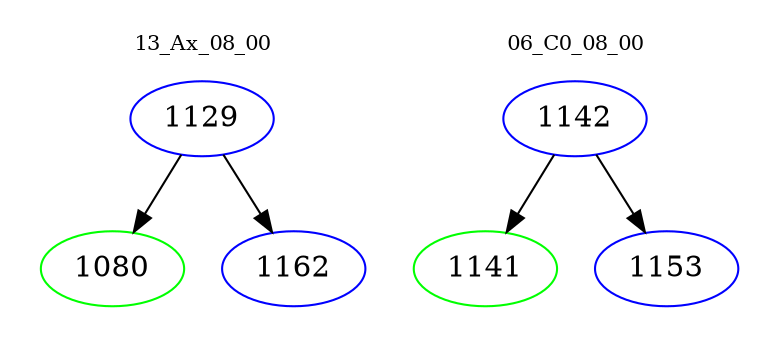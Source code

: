 digraph{
subgraph cluster_0 {
color = white
label = "13_Ax_08_00";
fontsize=10;
T0_1129 [label="1129", color="blue"]
T0_1129 -> T0_1080 [color="black"]
T0_1080 [label="1080", color="green"]
T0_1129 -> T0_1162 [color="black"]
T0_1162 [label="1162", color="blue"]
}
subgraph cluster_1 {
color = white
label = "06_C0_08_00";
fontsize=10;
T1_1142 [label="1142", color="blue"]
T1_1142 -> T1_1141 [color="black"]
T1_1141 [label="1141", color="green"]
T1_1142 -> T1_1153 [color="black"]
T1_1153 [label="1153", color="blue"]
}
}
